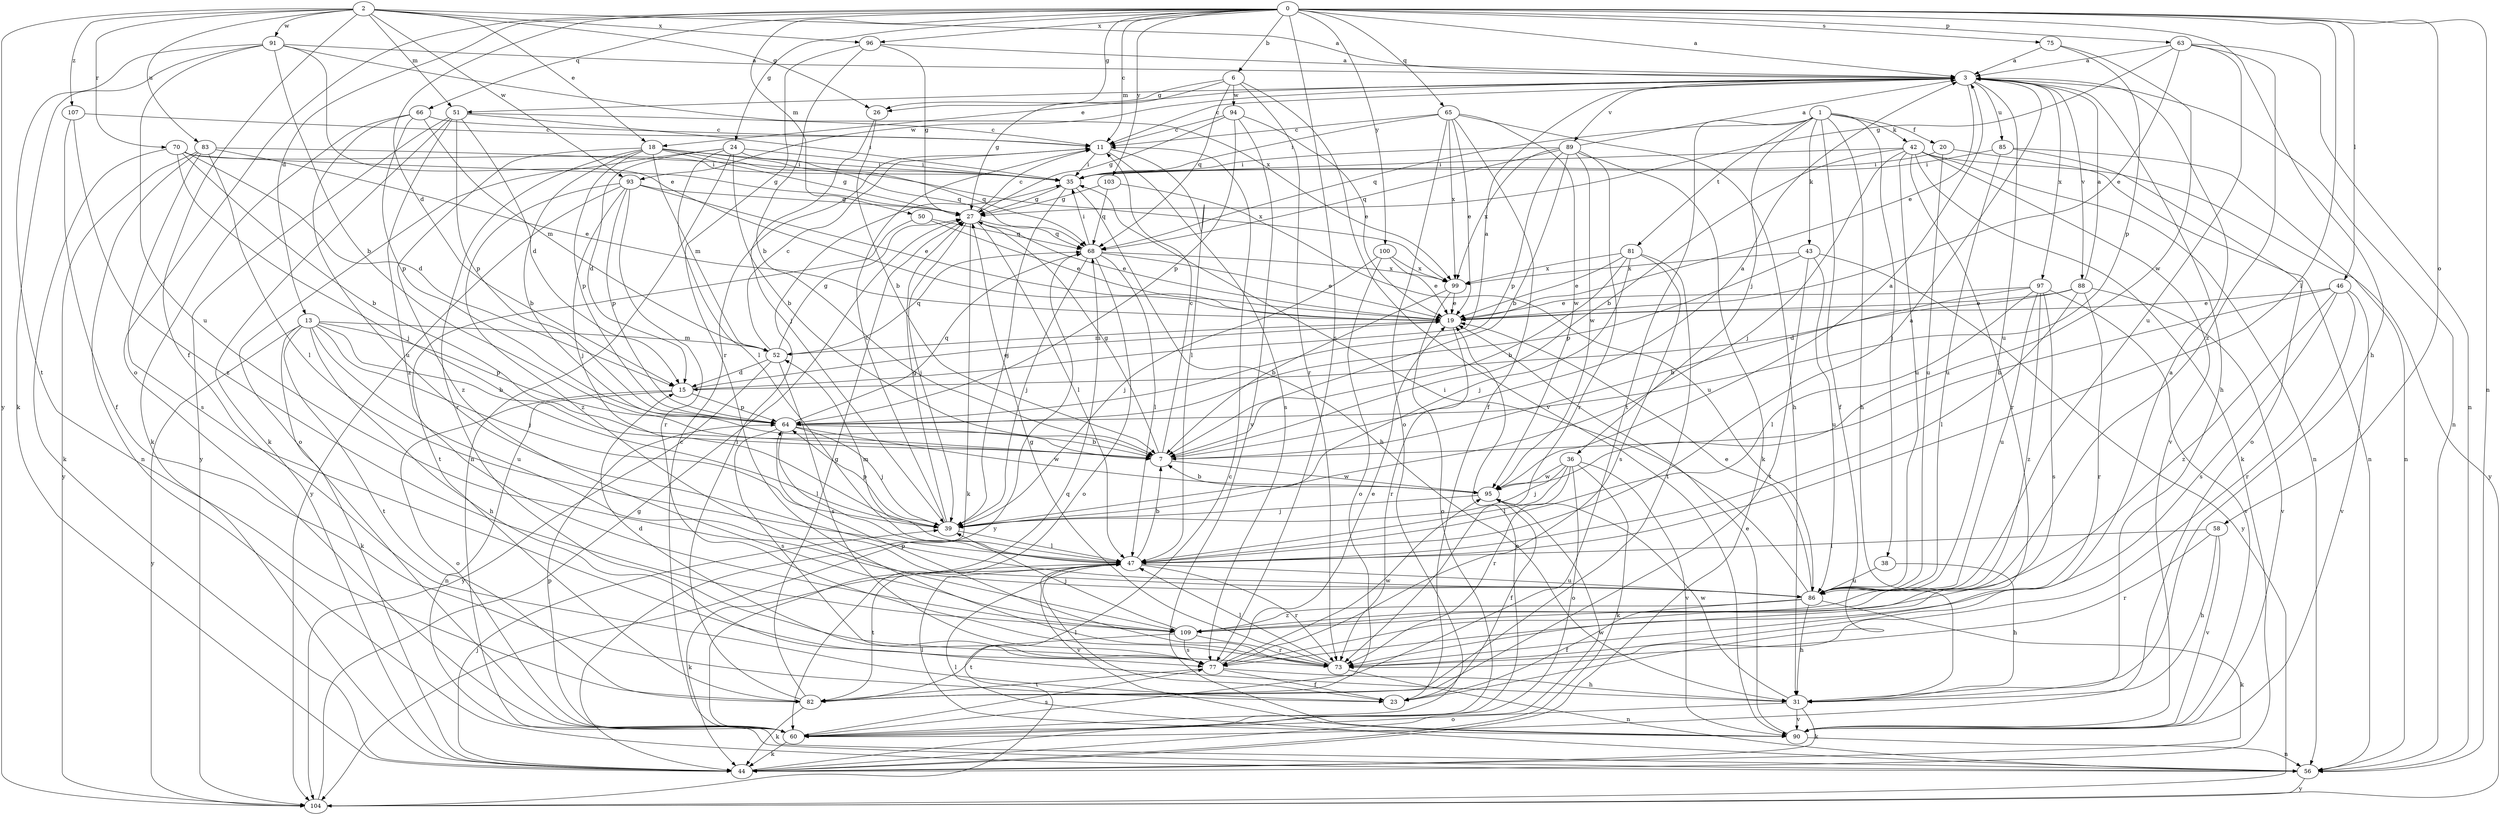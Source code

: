 strict digraph  {
0;
1;
2;
3;
6;
7;
11;
13;
15;
18;
19;
20;
23;
24;
26;
27;
31;
35;
36;
38;
39;
42;
43;
44;
46;
47;
50;
51;
52;
56;
58;
60;
63;
64;
65;
66;
68;
70;
73;
75;
77;
81;
82;
83;
85;
86;
88;
89;
90;
91;
93;
94;
95;
96;
97;
99;
100;
103;
104;
107;
109;
0 -> 3  [label=a];
0 -> 6  [label=b];
0 -> 11  [label=c];
0 -> 13  [label=d];
0 -> 15  [label=d];
0 -> 24  [label=g];
0 -> 26  [label=g];
0 -> 31  [label=h];
0 -> 46  [label=l];
0 -> 47  [label=l];
0 -> 50  [label=m];
0 -> 56  [label=n];
0 -> 58  [label=o];
0 -> 60  [label=o];
0 -> 63  [label=p];
0 -> 65  [label=q];
0 -> 66  [label=q];
0 -> 75  [label=s];
0 -> 77  [label=s];
0 -> 96  [label=x];
0 -> 100  [label=y];
0 -> 103  [label=y];
1 -> 20  [label=f];
1 -> 23  [label=f];
1 -> 31  [label=h];
1 -> 36  [label=j];
1 -> 38  [label=j];
1 -> 42  [label=k];
1 -> 43  [label=k];
1 -> 68  [label=q];
1 -> 81  [label=t];
1 -> 82  [label=t];
2 -> 3  [label=a];
2 -> 18  [label=e];
2 -> 23  [label=f];
2 -> 26  [label=g];
2 -> 51  [label=m];
2 -> 70  [label=r];
2 -> 83  [label=u];
2 -> 91  [label=w];
2 -> 93  [label=w];
2 -> 96  [label=x];
2 -> 104  [label=y];
2 -> 107  [label=z];
3 -> 11  [label=c];
3 -> 18  [label=e];
3 -> 19  [label=e];
3 -> 31  [label=h];
3 -> 51  [label=m];
3 -> 56  [label=n];
3 -> 85  [label=u];
3 -> 86  [label=u];
3 -> 88  [label=v];
3 -> 89  [label=v];
3 -> 93  [label=w];
3 -> 97  [label=x];
6 -> 26  [label=g];
6 -> 27  [label=g];
6 -> 68  [label=q];
6 -> 73  [label=r];
6 -> 90  [label=v];
6 -> 94  [label=w];
7 -> 3  [label=a];
7 -> 11  [label=c];
7 -> 27  [label=g];
7 -> 95  [label=w];
11 -> 35  [label=i];
11 -> 47  [label=l];
11 -> 77  [label=s];
13 -> 7  [label=b];
13 -> 31  [label=h];
13 -> 39  [label=j];
13 -> 44  [label=k];
13 -> 52  [label=m];
13 -> 64  [label=p];
13 -> 82  [label=t];
13 -> 86  [label=u];
13 -> 104  [label=y];
15 -> 3  [label=a];
15 -> 19  [label=e];
15 -> 56  [label=n];
15 -> 60  [label=o];
15 -> 64  [label=p];
18 -> 7  [label=b];
18 -> 27  [label=g];
18 -> 35  [label=i];
18 -> 52  [label=m];
18 -> 64  [label=p];
18 -> 68  [label=q];
18 -> 73  [label=r];
18 -> 99  [label=x];
18 -> 109  [label=z];
19 -> 52  [label=m];
19 -> 73  [label=r];
20 -> 35  [label=i];
20 -> 56  [label=n];
20 -> 86  [label=u];
23 -> 47  [label=l];
24 -> 7  [label=b];
24 -> 15  [label=d];
24 -> 35  [label=i];
24 -> 47  [label=l];
24 -> 56  [label=n];
24 -> 60  [label=o];
24 -> 68  [label=q];
26 -> 7  [label=b];
26 -> 39  [label=j];
27 -> 11  [label=c];
27 -> 19  [label=e];
27 -> 39  [label=j];
27 -> 44  [label=k];
27 -> 47  [label=l];
27 -> 68  [label=q];
31 -> 44  [label=k];
31 -> 60  [label=o];
31 -> 90  [label=v];
31 -> 95  [label=w];
35 -> 27  [label=g];
35 -> 31  [label=h];
35 -> 39  [label=j];
36 -> 39  [label=j];
36 -> 44  [label=k];
36 -> 47  [label=l];
36 -> 60  [label=o];
36 -> 73  [label=r];
36 -> 90  [label=v];
36 -> 95  [label=w];
38 -> 31  [label=h];
38 -> 86  [label=u];
39 -> 11  [label=c];
39 -> 27  [label=g];
39 -> 47  [label=l];
39 -> 64  [label=p];
42 -> 7  [label=b];
42 -> 35  [label=i];
42 -> 39  [label=j];
42 -> 44  [label=k];
42 -> 56  [label=n];
42 -> 73  [label=r];
42 -> 86  [label=u];
42 -> 90  [label=v];
42 -> 104  [label=y];
43 -> 64  [label=p];
43 -> 82  [label=t];
43 -> 86  [label=u];
43 -> 99  [label=x];
43 -> 104  [label=y];
44 -> 19  [label=e];
44 -> 39  [label=j];
44 -> 95  [label=w];
46 -> 7  [label=b];
46 -> 19  [label=e];
46 -> 73  [label=r];
46 -> 77  [label=s];
46 -> 90  [label=v];
46 -> 109  [label=z];
47 -> 3  [label=a];
47 -> 7  [label=b];
47 -> 44  [label=k];
47 -> 52  [label=m];
47 -> 73  [label=r];
47 -> 82  [label=t];
47 -> 86  [label=u];
47 -> 90  [label=v];
50 -> 19  [label=e];
50 -> 68  [label=q];
50 -> 82  [label=t];
51 -> 11  [label=c];
51 -> 15  [label=d];
51 -> 35  [label=i];
51 -> 44  [label=k];
51 -> 64  [label=p];
51 -> 104  [label=y];
51 -> 109  [label=z];
52 -> 11  [label=c];
52 -> 15  [label=d];
52 -> 27  [label=g];
52 -> 68  [label=q];
52 -> 77  [label=s];
52 -> 104  [label=y];
56 -> 47  [label=l];
56 -> 104  [label=y];
58 -> 31  [label=h];
58 -> 47  [label=l];
58 -> 73  [label=r];
58 -> 90  [label=v];
60 -> 11  [label=c];
60 -> 44  [label=k];
60 -> 64  [label=p];
60 -> 68  [label=q];
60 -> 77  [label=s];
63 -> 3  [label=a];
63 -> 19  [label=e];
63 -> 27  [label=g];
63 -> 56  [label=n];
63 -> 86  [label=u];
63 -> 109  [label=z];
64 -> 7  [label=b];
64 -> 39  [label=j];
64 -> 47  [label=l];
64 -> 68  [label=q];
64 -> 77  [label=s];
64 -> 95  [label=w];
65 -> 11  [label=c];
65 -> 19  [label=e];
65 -> 23  [label=f];
65 -> 31  [label=h];
65 -> 35  [label=i];
65 -> 60  [label=o];
65 -> 95  [label=w];
65 -> 99  [label=x];
66 -> 11  [label=c];
66 -> 44  [label=k];
66 -> 52  [label=m];
66 -> 64  [label=p];
66 -> 86  [label=u];
68 -> 19  [label=e];
68 -> 35  [label=i];
68 -> 39  [label=j];
68 -> 47  [label=l];
68 -> 60  [label=o];
68 -> 99  [label=x];
68 -> 104  [label=y];
70 -> 7  [label=b];
70 -> 15  [label=d];
70 -> 27  [label=g];
70 -> 35  [label=i];
70 -> 39  [label=j];
70 -> 44  [label=k];
73 -> 3  [label=a];
73 -> 27  [label=g];
73 -> 47  [label=l];
73 -> 56  [label=n];
73 -> 64  [label=p];
75 -> 3  [label=a];
75 -> 64  [label=p];
75 -> 95  [label=w];
77 -> 15  [label=d];
77 -> 19  [label=e];
77 -> 23  [label=f];
77 -> 31  [label=h];
77 -> 82  [label=t];
77 -> 95  [label=w];
81 -> 7  [label=b];
81 -> 19  [label=e];
81 -> 39  [label=j];
81 -> 77  [label=s];
81 -> 82  [label=t];
81 -> 99  [label=x];
82 -> 27  [label=g];
82 -> 35  [label=i];
82 -> 44  [label=k];
83 -> 19  [label=e];
83 -> 35  [label=i];
83 -> 47  [label=l];
83 -> 56  [label=n];
83 -> 77  [label=s];
83 -> 104  [label=y];
85 -> 35  [label=i];
85 -> 56  [label=n];
85 -> 60  [label=o];
85 -> 86  [label=u];
86 -> 19  [label=e];
86 -> 23  [label=f];
86 -> 31  [label=h];
86 -> 35  [label=i];
86 -> 44  [label=k];
86 -> 109  [label=z];
88 -> 3  [label=a];
88 -> 15  [label=d];
88 -> 19  [label=e];
88 -> 47  [label=l];
88 -> 73  [label=r];
88 -> 90  [label=v];
89 -> 3  [label=a];
89 -> 7  [label=b];
89 -> 35  [label=i];
89 -> 44  [label=k];
89 -> 64  [label=p];
89 -> 68  [label=q];
89 -> 73  [label=r];
89 -> 95  [label=w];
89 -> 99  [label=x];
90 -> 19  [label=e];
90 -> 47  [label=l];
90 -> 56  [label=n];
91 -> 3  [label=a];
91 -> 7  [label=b];
91 -> 19  [label=e];
91 -> 44  [label=k];
91 -> 82  [label=t];
91 -> 86  [label=u];
91 -> 99  [label=x];
93 -> 19  [label=e];
93 -> 27  [label=g];
93 -> 39  [label=j];
93 -> 64  [label=p];
93 -> 73  [label=r];
93 -> 104  [label=y];
93 -> 109  [label=z];
94 -> 11  [label=c];
94 -> 19  [label=e];
94 -> 27  [label=g];
94 -> 64  [label=p];
94 -> 90  [label=v];
95 -> 3  [label=a];
95 -> 7  [label=b];
95 -> 23  [label=f];
95 -> 39  [label=j];
96 -> 3  [label=a];
96 -> 7  [label=b];
96 -> 27  [label=g];
96 -> 73  [label=r];
97 -> 7  [label=b];
97 -> 19  [label=e];
97 -> 47  [label=l];
97 -> 77  [label=s];
97 -> 86  [label=u];
97 -> 90  [label=v];
97 -> 109  [label=z];
99 -> 7  [label=b];
99 -> 19  [label=e];
99 -> 60  [label=o];
100 -> 19  [label=e];
100 -> 39  [label=j];
100 -> 60  [label=o];
100 -> 99  [label=x];
103 -> 27  [label=g];
103 -> 68  [label=q];
103 -> 86  [label=u];
104 -> 11  [label=c];
104 -> 27  [label=g];
107 -> 11  [label=c];
107 -> 23  [label=f];
107 -> 109  [label=z];
109 -> 39  [label=j];
109 -> 73  [label=r];
109 -> 77  [label=s];
109 -> 82  [label=t];
}
